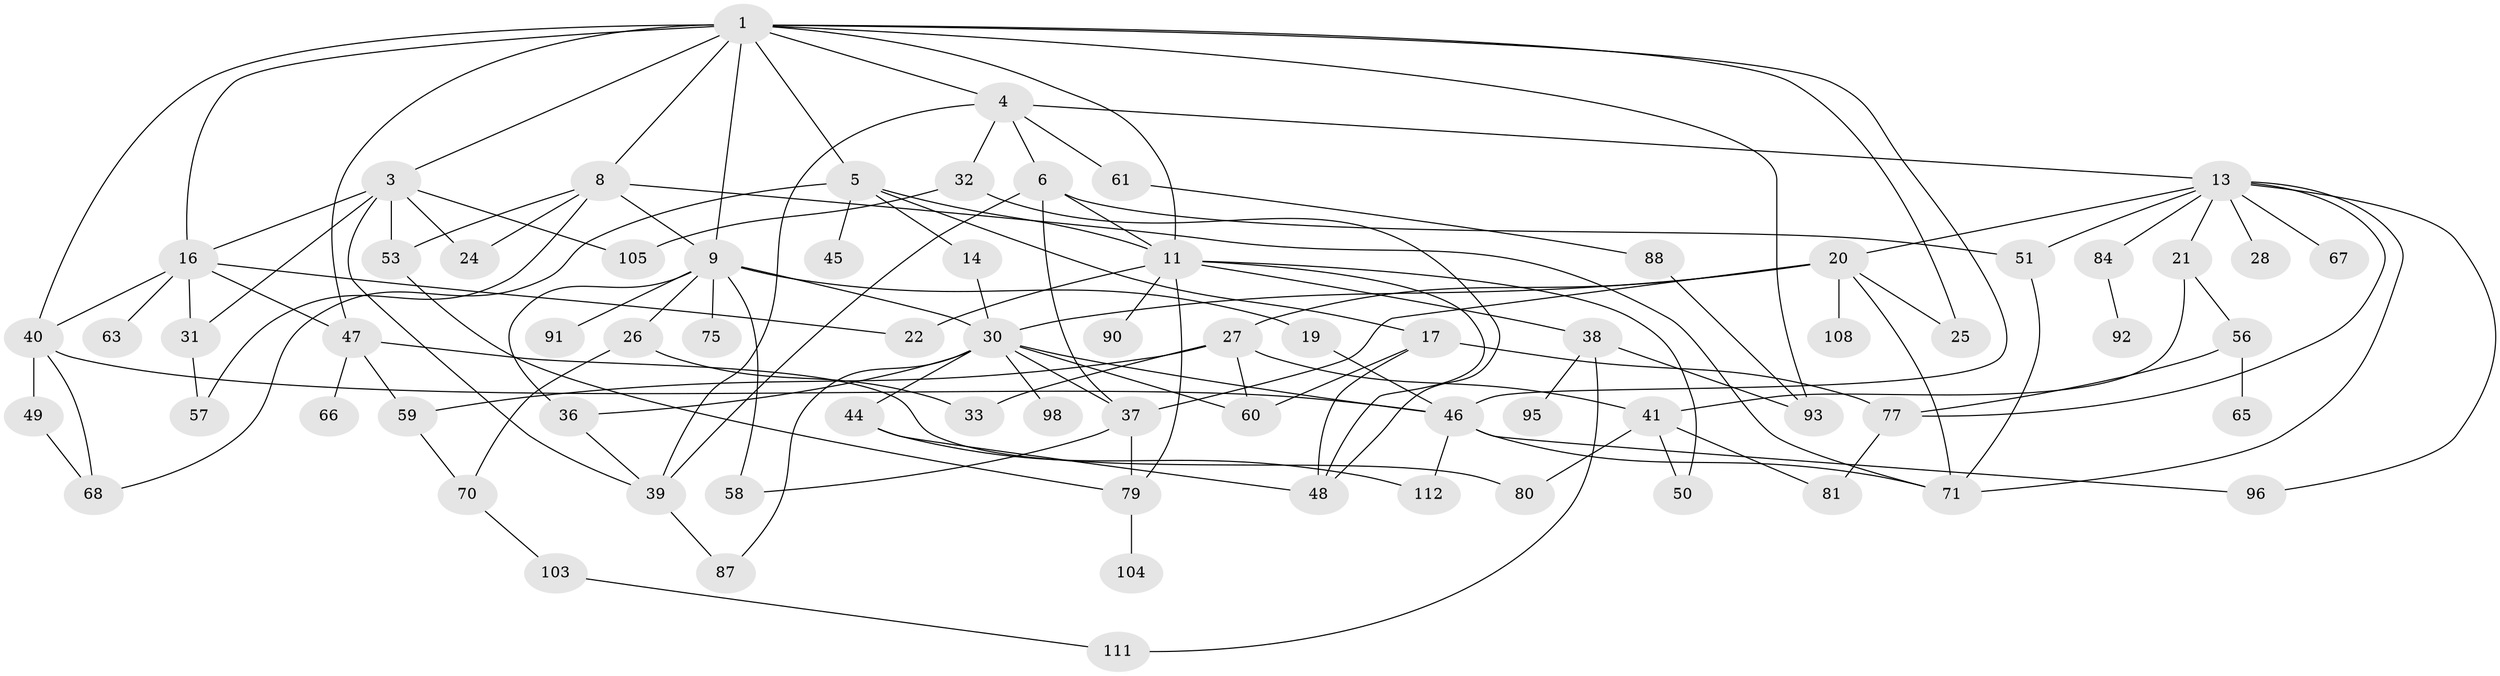 // original degree distribution, {6: 0.044642857142857144, 8: 0.026785714285714284, 5: 0.08928571428571429, 4: 0.125, 7: 0.017857142857142856, 2: 0.2857142857142857, 1: 0.20535714285714285, 3: 0.20535714285714285}
// Generated by graph-tools (version 1.1) at 2025/10/02/27/25 16:10:55]
// undirected, 74 vertices, 127 edges
graph export_dot {
graph [start="1"]
  node [color=gray90,style=filled];
  1 [super="+2"];
  3 [super="+10"];
  4 [super="+29"];
  5 [super="+7"];
  6;
  8 [super="+35"];
  9 [super="+34"];
  11 [super="+12"];
  13 [super="+15"];
  14;
  16 [super="+18"];
  17;
  19;
  20 [super="+23"];
  21 [super="+74"];
  22 [super="+69"];
  24;
  25 [super="+72"];
  26 [super="+55"];
  27 [super="+62"];
  28;
  30 [super="+106"];
  31;
  32;
  33 [super="+83"];
  36 [super="+52"];
  37 [super="+97"];
  38 [super="+101"];
  39 [super="+43"];
  40 [super="+42"];
  41 [super="+109"];
  44;
  45;
  46 [super="+76"];
  47 [super="+54"];
  48 [super="+85"];
  49;
  50 [super="+86"];
  51 [super="+73"];
  53 [super="+78"];
  56 [super="+89"];
  57 [super="+64"];
  58;
  59;
  60;
  61 [super="+82"];
  63;
  65;
  66;
  67;
  68 [super="+94"];
  70;
  71;
  75;
  77 [super="+102"];
  79 [super="+110"];
  80;
  81 [super="+100"];
  84;
  87 [super="+107"];
  88;
  90;
  91;
  92;
  93 [super="+99"];
  95;
  96;
  98;
  103;
  104;
  105;
  108;
  111;
  112;
  1 -- 4;
  1 -- 9;
  1 -- 11;
  1 -- 25;
  1 -- 3;
  1 -- 5;
  1 -- 8;
  1 -- 40;
  1 -- 16;
  1 -- 93;
  1 -- 46;
  1 -- 47;
  3 -- 105;
  3 -- 39;
  3 -- 16;
  3 -- 24;
  3 -- 53;
  3 -- 31;
  4 -- 6;
  4 -- 13;
  4 -- 61;
  4 -- 39;
  4 -- 32;
  5 -- 14;
  5 -- 17;
  5 -- 45;
  5 -- 11;
  5 -- 68;
  6 -- 37;
  6 -- 39;
  6 -- 51;
  6 -- 11;
  8 -- 53;
  8 -- 71;
  8 -- 9;
  8 -- 24;
  8 -- 57;
  9 -- 19;
  9 -- 26;
  9 -- 30;
  9 -- 36;
  9 -- 58;
  9 -- 75;
  9 -- 91;
  11 -- 22;
  11 -- 90;
  11 -- 50;
  11 -- 38;
  11 -- 79;
  11 -- 48;
  13 -- 20;
  13 -- 21;
  13 -- 84;
  13 -- 96;
  13 -- 77;
  13 -- 67;
  13 -- 51;
  13 -- 71;
  13 -- 28;
  14 -- 30;
  16 -- 47;
  16 -- 40;
  16 -- 31;
  16 -- 63;
  16 -- 22;
  17 -- 60;
  17 -- 77;
  17 -- 48;
  19 -- 46;
  20 -- 25;
  20 -- 27;
  20 -- 71;
  20 -- 108;
  20 -- 30;
  20 -- 37;
  21 -- 41;
  21 -- 56;
  26 -- 33;
  26 -- 70;
  27 -- 33;
  27 -- 59;
  27 -- 60;
  27 -- 41;
  30 -- 44;
  30 -- 87;
  30 -- 98;
  30 -- 60;
  30 -- 37;
  30 -- 36;
  30 -- 46;
  31 -- 57;
  32 -- 48;
  32 -- 105;
  36 -- 39;
  37 -- 58;
  37 -- 79;
  38 -- 95;
  38 -- 93;
  38 -- 111;
  39 -- 87;
  40 -- 68;
  40 -- 49;
  40 -- 46;
  41 -- 81;
  41 -- 80;
  41 -- 50;
  44 -- 112;
  44 -- 48;
  46 -- 96;
  46 -- 112;
  46 -- 71;
  47 -- 59;
  47 -- 80;
  47 -- 66;
  49 -- 68;
  51 -- 71;
  53 -- 79;
  56 -- 65;
  56 -- 77;
  59 -- 70;
  61 -- 88;
  70 -- 103;
  77 -- 81;
  79 -- 104;
  84 -- 92;
  88 -- 93;
  103 -- 111;
}
